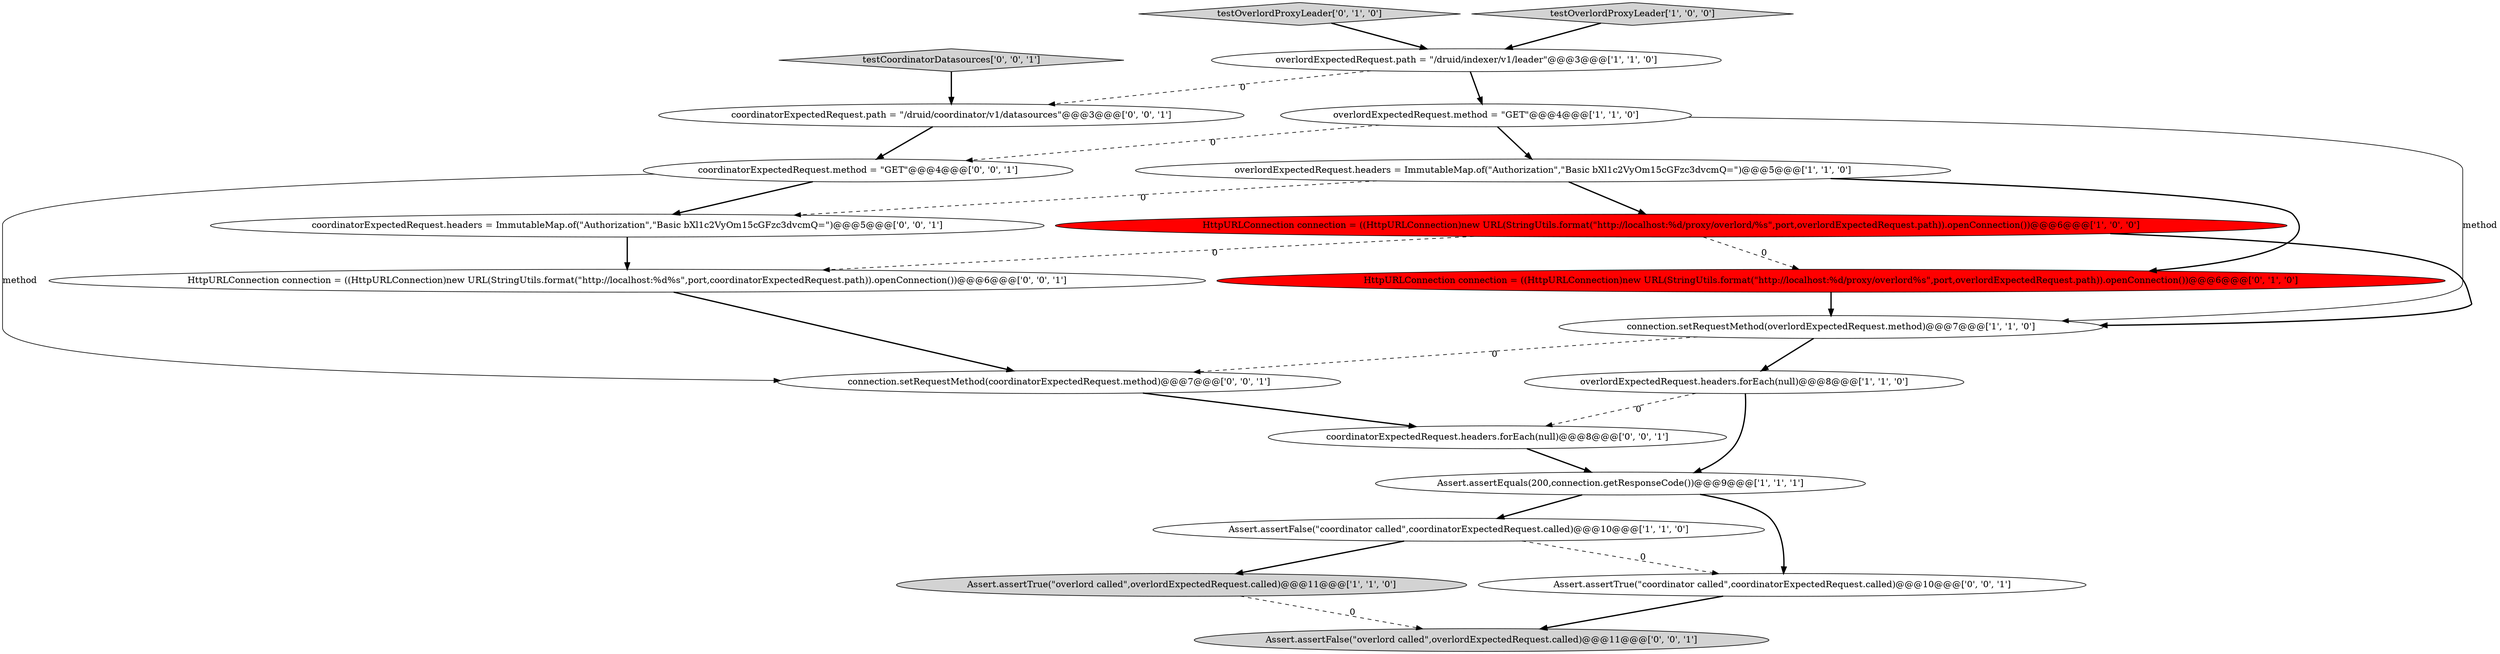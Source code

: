digraph {
15 [style = filled, label = "coordinatorExpectedRequest.headers = ImmutableMap.of(\"Authorization\",\"Basic bXl1c2VyOm15cGFzc3dvcmQ=\")@@@5@@@['0', '0', '1']", fillcolor = white, shape = ellipse image = "AAA0AAABBB3BBB"];
8 [style = filled, label = "Assert.assertTrue(\"overlord called\",overlordExpectedRequest.called)@@@11@@@['1', '1', '0']", fillcolor = lightgray, shape = ellipse image = "AAA0AAABBB1BBB"];
11 [style = filled, label = "HttpURLConnection connection = ((HttpURLConnection)new URL(StringUtils.format(\"http://localhost:%d/proxy/overlord%s\",port,overlordExpectedRequest.path)).openConnection())@@@6@@@['0', '1', '0']", fillcolor = red, shape = ellipse image = "AAA1AAABBB2BBB"];
14 [style = filled, label = "testCoordinatorDatasources['0', '0', '1']", fillcolor = lightgray, shape = diamond image = "AAA0AAABBB3BBB"];
13 [style = filled, label = "coordinatorExpectedRequest.headers.forEach(null)@@@8@@@['0', '0', '1']", fillcolor = white, shape = ellipse image = "AAA0AAABBB3BBB"];
12 [style = filled, label = "connection.setRequestMethod(coordinatorExpectedRequest.method)@@@7@@@['0', '0', '1']", fillcolor = white, shape = ellipse image = "AAA0AAABBB3BBB"];
16 [style = filled, label = "coordinatorExpectedRequest.method = \"GET\"@@@4@@@['0', '0', '1']", fillcolor = white, shape = ellipse image = "AAA0AAABBB3BBB"];
20 [style = filled, label = "coordinatorExpectedRequest.path = \"/druid/coordinator/v1/datasources\"@@@3@@@['0', '0', '1']", fillcolor = white, shape = ellipse image = "AAA0AAABBB3BBB"];
19 [style = filled, label = "Assert.assertFalse(\"overlord called\",overlordExpectedRequest.called)@@@11@@@['0', '0', '1']", fillcolor = lightgray, shape = ellipse image = "AAA0AAABBB3BBB"];
7 [style = filled, label = "Assert.assertFalse(\"coordinator called\",coordinatorExpectedRequest.called)@@@10@@@['1', '1', '0']", fillcolor = white, shape = ellipse image = "AAA0AAABBB1BBB"];
10 [style = filled, label = "testOverlordProxyLeader['0', '1', '0']", fillcolor = lightgray, shape = diamond image = "AAA0AAABBB2BBB"];
0 [style = filled, label = "overlordExpectedRequest.headers = ImmutableMap.of(\"Authorization\",\"Basic bXl1c2VyOm15cGFzc3dvcmQ=\")@@@5@@@['1', '1', '0']", fillcolor = white, shape = ellipse image = "AAA0AAABBB1BBB"];
3 [style = filled, label = "overlordExpectedRequest.method = \"GET\"@@@4@@@['1', '1', '0']", fillcolor = white, shape = ellipse image = "AAA0AAABBB1BBB"];
9 [style = filled, label = "Assert.assertEquals(200,connection.getResponseCode())@@@9@@@['1', '1', '1']", fillcolor = white, shape = ellipse image = "AAA0AAABBB1BBB"];
18 [style = filled, label = "HttpURLConnection connection = ((HttpURLConnection)new URL(StringUtils.format(\"http://localhost:%d%s\",port,coordinatorExpectedRequest.path)).openConnection())@@@6@@@['0', '0', '1']", fillcolor = white, shape = ellipse image = "AAA0AAABBB3BBB"];
5 [style = filled, label = "testOverlordProxyLeader['1', '0', '0']", fillcolor = lightgray, shape = diamond image = "AAA0AAABBB1BBB"];
6 [style = filled, label = "overlordExpectedRequest.path = \"/druid/indexer/v1/leader\"@@@3@@@['1', '1', '0']", fillcolor = white, shape = ellipse image = "AAA0AAABBB1BBB"];
2 [style = filled, label = "connection.setRequestMethod(overlordExpectedRequest.method)@@@7@@@['1', '1', '0']", fillcolor = white, shape = ellipse image = "AAA0AAABBB1BBB"];
4 [style = filled, label = "overlordExpectedRequest.headers.forEach(null)@@@8@@@['1', '1', '0']", fillcolor = white, shape = ellipse image = "AAA0AAABBB1BBB"];
1 [style = filled, label = "HttpURLConnection connection = ((HttpURLConnection)new URL(StringUtils.format(\"http://localhost:%d/proxy/overlord/%s\",port,overlordExpectedRequest.path)).openConnection())@@@6@@@['1', '0', '0']", fillcolor = red, shape = ellipse image = "AAA1AAABBB1BBB"];
17 [style = filled, label = "Assert.assertTrue(\"coordinator called\",coordinatorExpectedRequest.called)@@@10@@@['0', '0', '1']", fillcolor = white, shape = ellipse image = "AAA0AAABBB3BBB"];
3->2 [style = solid, label="method"];
4->9 [style = bold, label=""];
6->3 [style = bold, label=""];
16->15 [style = bold, label=""];
8->19 [style = dashed, label="0"];
6->20 [style = dashed, label="0"];
7->17 [style = dashed, label="0"];
18->12 [style = bold, label=""];
0->15 [style = dashed, label="0"];
0->11 [style = bold, label=""];
9->17 [style = bold, label=""];
1->18 [style = dashed, label="0"];
9->7 [style = bold, label=""];
7->8 [style = bold, label=""];
2->4 [style = bold, label=""];
15->18 [style = bold, label=""];
10->6 [style = bold, label=""];
17->19 [style = bold, label=""];
11->2 [style = bold, label=""];
3->0 [style = bold, label=""];
16->12 [style = solid, label="method"];
12->13 [style = bold, label=""];
2->12 [style = dashed, label="0"];
20->16 [style = bold, label=""];
5->6 [style = bold, label=""];
1->11 [style = dashed, label="0"];
0->1 [style = bold, label=""];
1->2 [style = bold, label=""];
13->9 [style = bold, label=""];
4->13 [style = dashed, label="0"];
3->16 [style = dashed, label="0"];
14->20 [style = bold, label=""];
}
